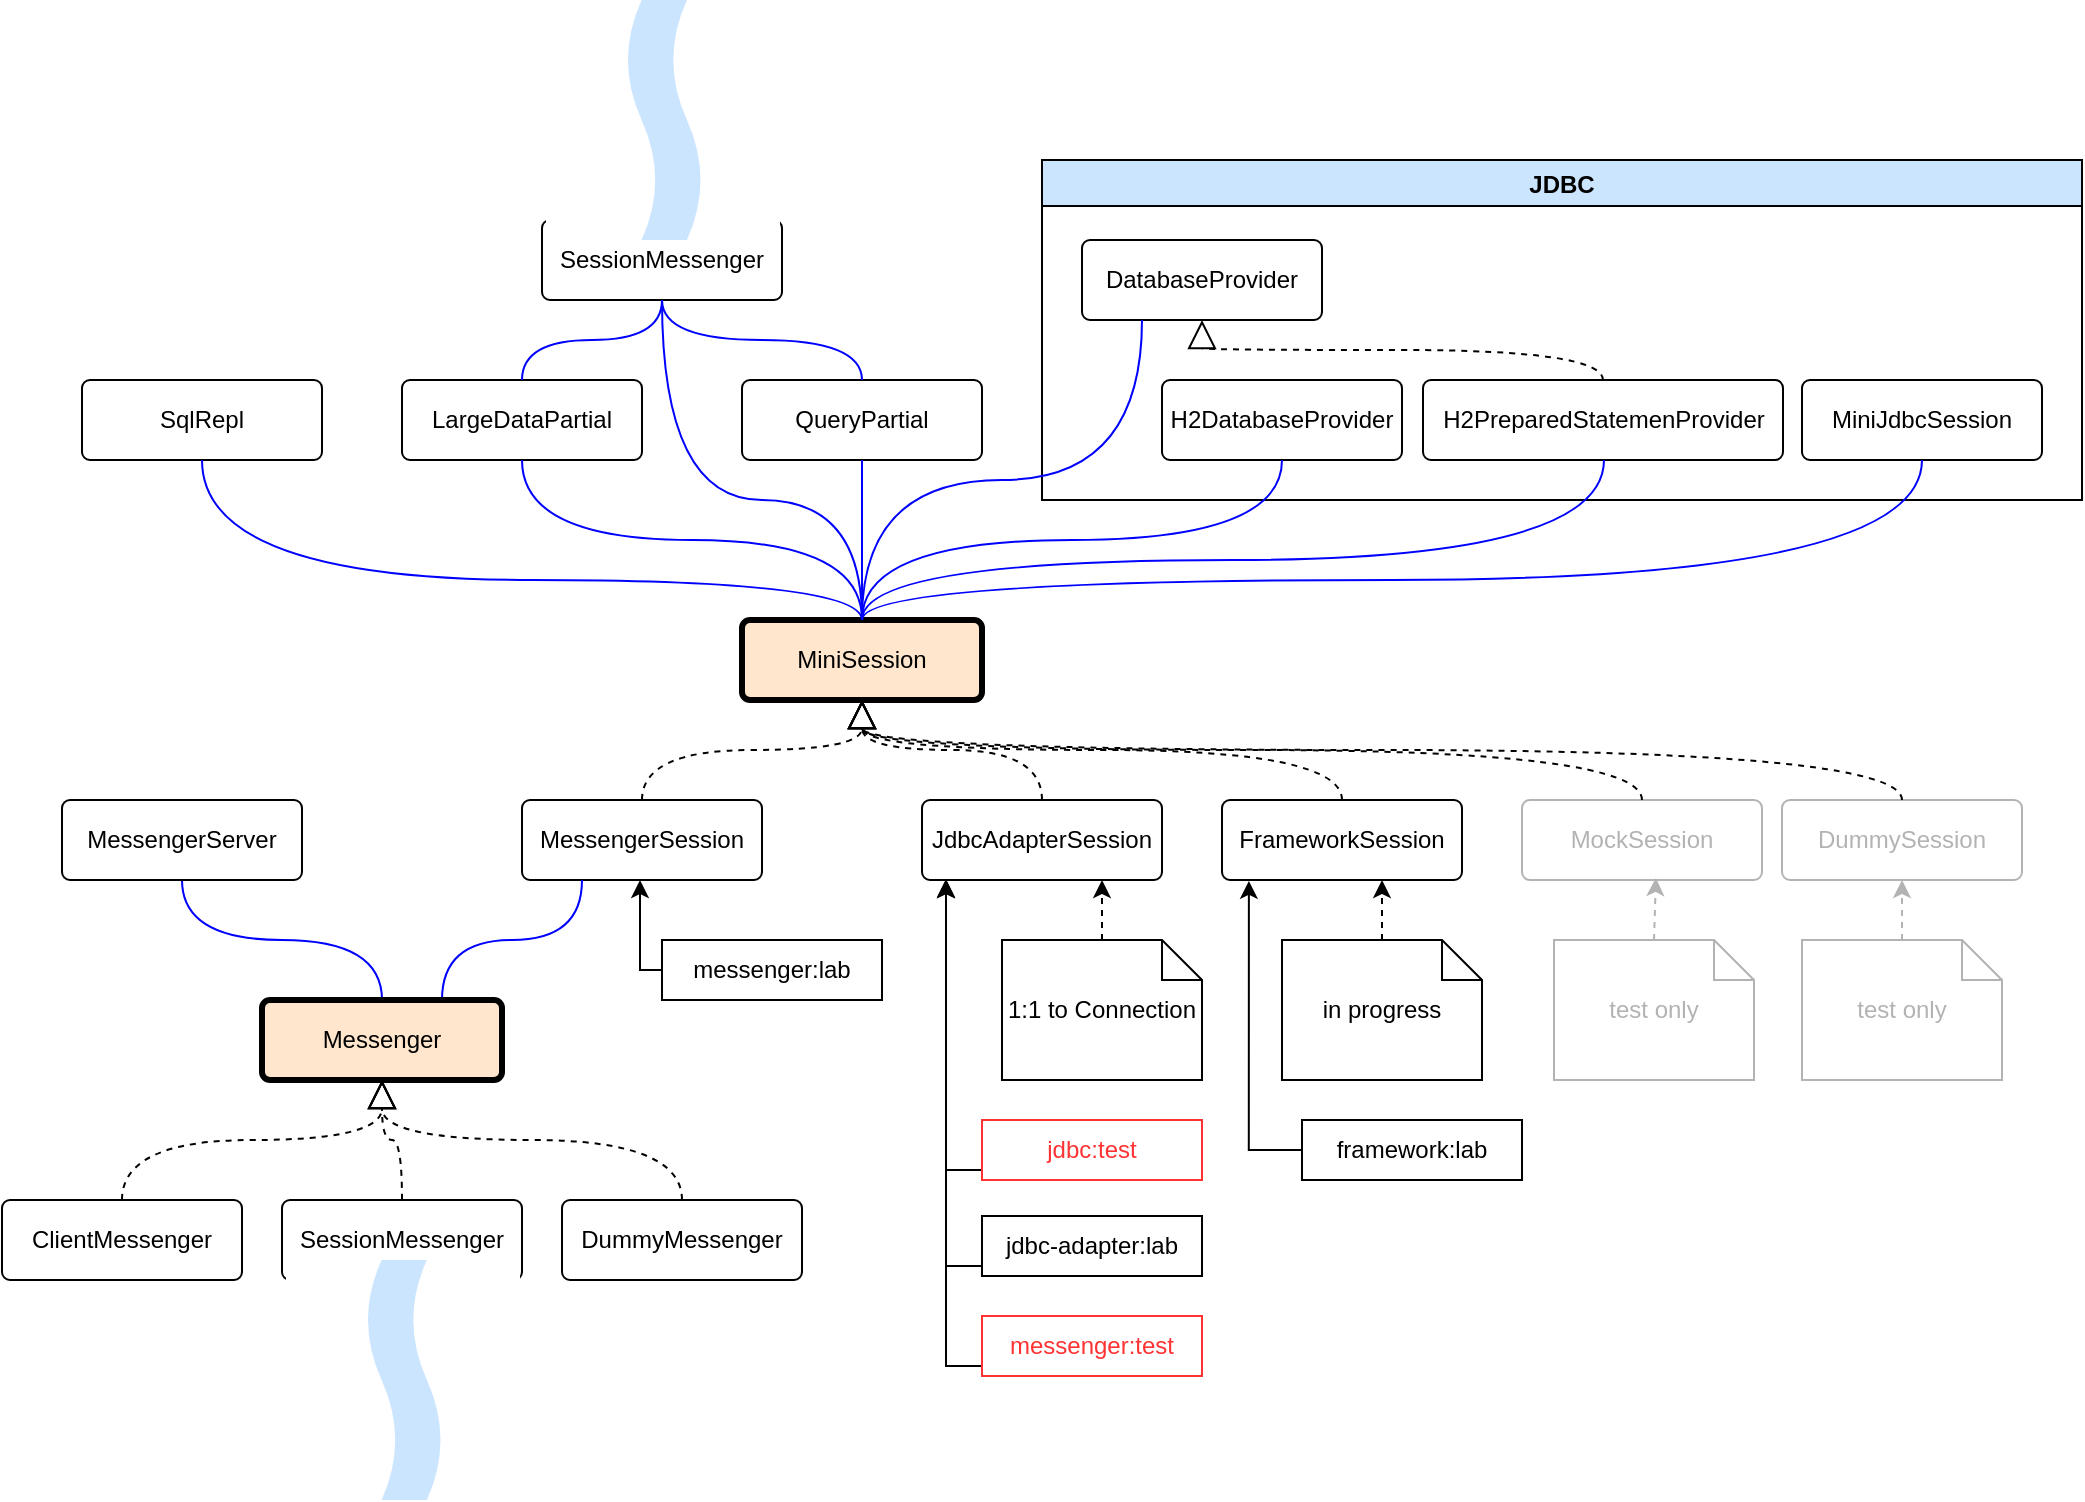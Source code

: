 <mxfile version="16.4.3" type="github"><diagram id="EOBIRkKme66a09g4L6xv" name="Page-1"><mxGraphModel dx="1335" dy="765" grid="1" gridSize="10" guides="1" tooltips="1" connect="1" arrows="1" fold="1" page="1" pageScale="1" pageWidth="827" pageHeight="1169" math="0" shadow="0"><root><mxCell id="0"/><mxCell id="1" parent="0"/><mxCell id="z5-O8VflFS5m4Pc8pgNd-1" value="MiniSession" style="rounded=1;arcSize=10;whiteSpace=wrap;html=1;align=center;strokeWidth=3;strokeColor=#000000;fillColor=#FFE6CC;" vertex="1" parent="1"><mxGeometry x="770" y="570" width="120" height="40" as="geometry"/></mxCell><mxCell id="z5-O8VflFS5m4Pc8pgNd-4" value="DummySession" style="rounded=1;arcSize=10;whiteSpace=wrap;html=1;align=center;fontColor=#B3B3B3;strokeColor=#B3B3B3;" vertex="1" parent="1"><mxGeometry x="1290" y="660" width="120" height="40" as="geometry"/></mxCell><mxCell id="z5-O8VflFS5m4Pc8pgNd-5" value="FrameworkSession" style="rounded=1;arcSize=10;whiteSpace=wrap;html=1;align=center;" vertex="1" parent="1"><mxGeometry x="1010" y="660" width="120" height="40" as="geometry"/></mxCell><mxCell id="z5-O8VflFS5m4Pc8pgNd-6" value="&lt;div&gt;JdbcAdapterSession&lt;/div&gt;" style="rounded=1;arcSize=10;whiteSpace=wrap;html=1;align=center;" vertex="1" parent="1"><mxGeometry x="860" y="660" width="120" height="40" as="geometry"/></mxCell><mxCell id="z5-O8VflFS5m4Pc8pgNd-7" value="&lt;div&gt;MessengerSession&lt;/div&gt;" style="rounded=1;arcSize=10;whiteSpace=wrap;html=1;align=center;" vertex="1" parent="1"><mxGeometry x="660" y="660" width="120" height="40" as="geometry"/></mxCell><mxCell id="z5-O8VflFS5m4Pc8pgNd-8" value="&lt;div&gt;MockSession&lt;/div&gt;" style="rounded=1;arcSize=10;whiteSpace=wrap;html=1;align=center;fontColor=#B3B3B3;strokeColor=#B3B3B3;" vertex="1" parent="1"><mxGeometry x="1160" y="660" width="120" height="40" as="geometry"/></mxCell><mxCell id="z5-O8VflFS5m4Pc8pgNd-9" value="" style="endArrow=block;dashed=1;endFill=0;endSize=12;html=1;rounded=0;fontColor=#B3B3B3;entryX=0.5;entryY=1;entryDx=0;entryDy=0;exitX=0.5;exitY=0;exitDx=0;exitDy=0;edgeStyle=orthogonalEdgeStyle;elbow=vertical;curved=1;" edge="1" parent="1" source="z5-O8VflFS5m4Pc8pgNd-5" target="z5-O8VflFS5m4Pc8pgNd-1"><mxGeometry width="160" relative="1" as="geometry"><mxPoint x="940" y="780" as="sourcePoint"/><mxPoint x="1100" y="780" as="targetPoint"/></mxGeometry></mxCell><mxCell id="z5-O8VflFS5m4Pc8pgNd-11" value="" style="endArrow=block;dashed=1;endFill=0;endSize=12;html=1;rounded=0;fontColor=#B3B3B3;entryX=0.5;entryY=1;entryDx=0;entryDy=0;exitX=0.5;exitY=0;exitDx=0;exitDy=0;edgeStyle=orthogonalEdgeStyle;elbow=vertical;curved=1;" edge="1" parent="1" source="z5-O8VflFS5m4Pc8pgNd-6" target="z5-O8VflFS5m4Pc8pgNd-1"><mxGeometry width="160" relative="1" as="geometry"><mxPoint x="840" y="500" as="sourcePoint"/><mxPoint x="840" y="500" as="targetPoint"/></mxGeometry></mxCell><mxCell id="z5-O8VflFS5m4Pc8pgNd-12" value="" style="endArrow=block;dashed=1;endFill=0;endSize=12;html=1;rounded=0;fontColor=#B3B3B3;entryX=0.5;entryY=1;entryDx=0;entryDy=0;exitX=0.5;exitY=0;exitDx=0;exitDy=0;edgeStyle=orthogonalEdgeStyle;elbow=vertical;curved=1;" edge="1" parent="1" source="z5-O8VflFS5m4Pc8pgNd-7" target="z5-O8VflFS5m4Pc8pgNd-1"><mxGeometry width="160" relative="1" as="geometry"><mxPoint x="970" y="500" as="sourcePoint"/><mxPoint x="970" y="500" as="targetPoint"/></mxGeometry></mxCell><mxCell id="z5-O8VflFS5m4Pc8pgNd-13" value="" style="endArrow=block;dashed=1;endFill=0;endSize=12;html=1;rounded=0;fontColor=#B3B3B3;exitX=0.5;exitY=0;exitDx=0;exitDy=0;edgeStyle=orthogonalEdgeStyle;elbow=vertical;curved=1;" edge="1" parent="1" source="z5-O8VflFS5m4Pc8pgNd-8" target="z5-O8VflFS5m4Pc8pgNd-1"><mxGeometry width="160" relative="1" as="geometry"><mxPoint x="880" y="830" as="sourcePoint"/><mxPoint x="1000" y="600" as="targetPoint"/></mxGeometry></mxCell><mxCell id="z5-O8VflFS5m4Pc8pgNd-14" value="" style="endArrow=block;dashed=1;endFill=0;endSize=12;html=1;rounded=0;fontColor=#B3B3B3;exitX=0.5;exitY=0;exitDx=0;exitDy=0;edgeStyle=orthogonalEdgeStyle;elbow=vertical;curved=1;entryX=0.5;entryY=1;entryDx=0;entryDy=0;" edge="1" parent="1" source="z5-O8VflFS5m4Pc8pgNd-4" target="z5-O8VflFS5m4Pc8pgNd-1"><mxGeometry width="160" relative="1" as="geometry"><mxPoint x="830" y="840" as="sourcePoint"/><mxPoint x="1000" y="600" as="targetPoint"/></mxGeometry></mxCell><mxCell id="z5-O8VflFS5m4Pc8pgNd-20" style="rounded=0;orthogonalLoop=1;jettySize=auto;html=1;exitX=0.5;exitY=0;exitDx=0;exitDy=0;exitPerimeter=0;entryX=0.5;entryY=1;entryDx=0;entryDy=0;fontColor=#000000;elbow=vertical;dashed=1;strokeColor=#B3B3B3;" edge="1" parent="1" source="z5-O8VflFS5m4Pc8pgNd-15" target="z5-O8VflFS5m4Pc8pgNd-4"><mxGeometry relative="1" as="geometry"/></mxCell><mxCell id="z5-O8VflFS5m4Pc8pgNd-15" value="test only" style="shape=note;size=20;whiteSpace=wrap;html=1;fontColor=#B3B3B3;strokeColor=#B3B3B3;" vertex="1" parent="1"><mxGeometry x="1300" y="730" width="100" height="70" as="geometry"/></mxCell><mxCell id="z5-O8VflFS5m4Pc8pgNd-21" style="rounded=0;orthogonalLoop=1;jettySize=auto;html=1;exitX=0.5;exitY=0;exitDx=0;exitDy=0;exitPerimeter=0;entryX=0.558;entryY=0.975;entryDx=0;entryDy=0;entryPerimeter=0;dashed=1;fontColor=#000000;elbow=vertical;strokeColor=#B3B3B3;" edge="1" parent="1" source="z5-O8VflFS5m4Pc8pgNd-17" target="z5-O8VflFS5m4Pc8pgNd-8"><mxGeometry relative="1" as="geometry"/></mxCell><mxCell id="z5-O8VflFS5m4Pc8pgNd-17" value="test only" style="shape=note;size=20;whiteSpace=wrap;html=1;fontColor=#B3B3B3;strokeColor=#B3B3B3;" vertex="1" parent="1"><mxGeometry x="1176" y="730" width="100" height="70" as="geometry"/></mxCell><mxCell id="z5-O8VflFS5m4Pc8pgNd-23" style="rounded=0;orthogonalLoop=1;jettySize=auto;html=1;dashed=1;fontColor=#000000;elbow=vertical;" edge="1" parent="1" source="z5-O8VflFS5m4Pc8pgNd-22"><mxGeometry relative="1" as="geometry"><mxPoint x="1090" y="700" as="targetPoint"/></mxGeometry></mxCell><mxCell id="z5-O8VflFS5m4Pc8pgNd-22" value="in progress" style="shape=note;size=20;whiteSpace=wrap;html=1;fontColor=#000000;strokeColor=#000000;" vertex="1" parent="1"><mxGeometry x="1040" y="730" width="100" height="70" as="geometry"/></mxCell><mxCell id="z5-O8VflFS5m4Pc8pgNd-24" style="rounded=0;orthogonalLoop=1;jettySize=auto;html=1;dashed=1;fontColor=#000000;elbow=vertical;entryX=0.75;entryY=1;entryDx=0;entryDy=0;" edge="1" parent="1" source="z5-O8VflFS5m4Pc8pgNd-25" target="z5-O8VflFS5m4Pc8pgNd-6"><mxGeometry relative="1" as="geometry"><mxPoint x="970" y="720" as="targetPoint"/></mxGeometry></mxCell><mxCell id="z5-O8VflFS5m4Pc8pgNd-25" value="1:1 to Connection" style="shape=note;size=20;whiteSpace=wrap;html=1;fontColor=#000000;strokeColor=#000000;" vertex="1" parent="1"><mxGeometry x="900" y="730" width="100" height="70" as="geometry"/></mxCell><mxCell id="z5-O8VflFS5m4Pc8pgNd-27" style="edgeStyle=orthogonalEdgeStyle;rounded=0;orthogonalLoop=1;jettySize=auto;html=1;fontColor=#000000;strokeColor=#000000;entryX=0.1;entryY=0.987;entryDx=0;entryDy=0;entryPerimeter=0;exitX=0;exitY=0.5;exitDx=0;exitDy=0;endArrow=classic;endFill=1;" edge="1" parent="1" source="z5-O8VflFS5m4Pc8pgNd-26" target="z5-O8VflFS5m4Pc8pgNd-6"><mxGeometry relative="1" as="geometry"><mxPoint x="840" y="845" as="targetPoint"/><Array as="points"><mxPoint x="872" y="845"/></Array></mxGeometry></mxCell><mxCell id="z5-O8VflFS5m4Pc8pgNd-26" value="jdbc:test" style="rounded=0;whiteSpace=wrap;html=1;fontColor=#FF3333;strokeColor=#FF3333;" vertex="1" parent="1"><mxGeometry x="890" y="820" width="110" height="30" as="geometry"/></mxCell><mxCell id="z5-O8VflFS5m4Pc8pgNd-29" style="edgeStyle=orthogonalEdgeStyle;rounded=0;orthogonalLoop=1;jettySize=auto;html=1;fontColor=#000000;strokeColor=#000000;exitX=0;exitY=0.5;exitDx=0;exitDy=0;endArrow=classic;endFill=1;" edge="1" parent="1" source="z5-O8VflFS5m4Pc8pgNd-30" target="z5-O8VflFS5m4Pc8pgNd-6"><mxGeometry relative="1" as="geometry"><mxPoint x="872" y="710" as="targetPoint"/><Array as="points"><mxPoint x="872" y="893"/></Array></mxGeometry></mxCell><mxCell id="z5-O8VflFS5m4Pc8pgNd-30" value="jdbc-adapter:lab" style="rounded=0;whiteSpace=wrap;html=1;fontColor=#000000;strokeColor=#000000;" vertex="1" parent="1"><mxGeometry x="890" y="868" width="110" height="30" as="geometry"/></mxCell><mxCell id="z5-O8VflFS5m4Pc8pgNd-32" style="edgeStyle=orthogonalEdgeStyle;rounded=0;orthogonalLoop=1;jettySize=auto;html=1;fontColor=#000000;strokeColor=#000000;exitX=0;exitY=0.5;exitDx=0;exitDy=0;entryX=0.092;entryY=1;entryDx=0;entryDy=0;entryPerimeter=0;endArrow=classic;endFill=1;" edge="1" parent="1" source="z5-O8VflFS5m4Pc8pgNd-33" target="z5-O8VflFS5m4Pc8pgNd-6"><mxGeometry relative="1" as="geometry"><mxPoint x="872" y="720" as="targetPoint"/><Array as="points"><mxPoint x="872" y="943"/></Array></mxGeometry></mxCell><mxCell id="z5-O8VflFS5m4Pc8pgNd-33" value="messenger:test" style="rounded=0;whiteSpace=wrap;html=1;fontColor=#FF3333;strokeColor=#FF3333;" vertex="1" parent="1"><mxGeometry x="890" y="918" width="110" height="30" as="geometry"/></mxCell><mxCell id="z5-O8VflFS5m4Pc8pgNd-37" style="edgeStyle=orthogonalEdgeStyle;rounded=0;orthogonalLoop=1;jettySize=auto;html=1;exitX=0;exitY=0.5;exitDx=0;exitDy=0;fontColor=#FF3333;endArrow=classic;endFill=1;strokeColor=#000000;entryX=0.112;entryY=1.011;entryDx=0;entryDy=0;entryPerimeter=0;" edge="1" parent="1" source="z5-O8VflFS5m4Pc8pgNd-38" target="z5-O8VflFS5m4Pc8pgNd-5"><mxGeometry relative="1" as="geometry"><mxPoint x="1023.28" y="710" as="targetPoint"/></mxGeometry></mxCell><mxCell id="z5-O8VflFS5m4Pc8pgNd-38" value="framework:lab" style="rounded=0;whiteSpace=wrap;html=1;fontColor=#000000;strokeColor=#000000;" vertex="1" parent="1"><mxGeometry x="1050" y="820" width="110" height="30" as="geometry"/></mxCell><mxCell id="z5-O8VflFS5m4Pc8pgNd-41" style="edgeStyle=orthogonalEdgeStyle;rounded=0;orthogonalLoop=1;jettySize=auto;html=1;fontColor=#FF3333;endArrow=classic;endFill=1;strokeColor=#000000;exitX=0;exitY=0.5;exitDx=0;exitDy=0;" edge="1" parent="1" source="z5-O8VflFS5m4Pc8pgNd-39" target="z5-O8VflFS5m4Pc8pgNd-7"><mxGeometry relative="1" as="geometry"><Array as="points"><mxPoint x="719" y="745"/></Array></mxGeometry></mxCell><mxCell id="z5-O8VflFS5m4Pc8pgNd-39" value="messenger:lab" style="rounded=0;whiteSpace=wrap;html=1;fontColor=#000000;strokeColor=#000000;" vertex="1" parent="1"><mxGeometry x="730" y="730" width="110" height="30" as="geometry"/></mxCell><mxCell id="z5-O8VflFS5m4Pc8pgNd-57" style="edgeStyle=orthogonalEdgeStyle;curved=1;rounded=0;orthogonalLoop=1;jettySize=auto;html=1;fontColor=#000000;endArrow=none;endFill=0;strokeColor=#0000FF;" edge="1" parent="1" source="z5-O8VflFS5m4Pc8pgNd-42" target="z5-O8VflFS5m4Pc8pgNd-55"><mxGeometry relative="1" as="geometry"/></mxCell><mxCell id="z5-O8VflFS5m4Pc8pgNd-58" style="edgeStyle=orthogonalEdgeStyle;curved=1;rounded=0;orthogonalLoop=1;jettySize=auto;html=1;entryX=0.25;entryY=1;entryDx=0;entryDy=0;fontColor=#000000;endArrow=none;endFill=0;strokeColor=#0000FF;exitX=0.75;exitY=0;exitDx=0;exitDy=0;" edge="1" parent="1" source="z5-O8VflFS5m4Pc8pgNd-42" target="z5-O8VflFS5m4Pc8pgNd-7"><mxGeometry relative="1" as="geometry"/></mxCell><mxCell id="z5-O8VflFS5m4Pc8pgNd-42" value="Messenger" style="rounded=1;arcSize=10;whiteSpace=wrap;html=1;align=center;strokeWidth=3;fillColor=#FFE6CC;" vertex="1" parent="1"><mxGeometry x="530" y="760" width="120" height="40" as="geometry"/></mxCell><mxCell id="z5-O8VflFS5m4Pc8pgNd-43" value="ClientMessenger" style="rounded=1;arcSize=10;whiteSpace=wrap;html=1;align=center;" vertex="1" parent="1"><mxGeometry x="400" y="860" width="120" height="40" as="geometry"/></mxCell><mxCell id="z5-O8VflFS5m4Pc8pgNd-44" value="SessionMessenger" style="rounded=1;arcSize=10;whiteSpace=wrap;html=1;align=center;" vertex="1" parent="1"><mxGeometry x="540" y="860" width="120" height="40" as="geometry"/></mxCell><mxCell id="z5-O8VflFS5m4Pc8pgNd-45" value="DummyMessenger" style="rounded=1;arcSize=10;whiteSpace=wrap;html=1;align=center;" vertex="1" parent="1"><mxGeometry x="680" y="860" width="120" height="40" as="geometry"/></mxCell><mxCell id="z5-O8VflFS5m4Pc8pgNd-49" value="" style="endArrow=block;dashed=1;endFill=0;endSize=12;html=1;rounded=0;fontColor=#B3B3B3;entryX=0.5;entryY=1;entryDx=0;entryDy=0;exitX=0.5;exitY=0;exitDx=0;exitDy=0;edgeStyle=orthogonalEdgeStyle;elbow=vertical;curved=1;" edge="1" parent="1" source="z5-O8VflFS5m4Pc8pgNd-43" target="z5-O8VflFS5m4Pc8pgNd-42"><mxGeometry width="160" relative="1" as="geometry"><mxPoint x="890" y="890" as="sourcePoint"/><mxPoint x="1120" y="830" as="targetPoint"/></mxGeometry></mxCell><mxCell id="z5-O8VflFS5m4Pc8pgNd-50" value="" style="endArrow=block;dashed=1;endFill=0;endSize=12;html=1;rounded=0;fontColor=#B3B3B3;edgeStyle=orthogonalEdgeStyle;elbow=vertical;curved=1;entryX=0.5;entryY=1;entryDx=0;entryDy=0;" edge="1" parent="1" source="z5-O8VflFS5m4Pc8pgNd-44" target="z5-O8VflFS5m4Pc8pgNd-42"><mxGeometry width="160" relative="1" as="geometry"><mxPoint x="380" y="890" as="sourcePoint"/><mxPoint x="510" y="820" as="targetPoint"/></mxGeometry></mxCell><mxCell id="z5-O8VflFS5m4Pc8pgNd-51" value="" style="endArrow=block;dashed=1;endFill=0;endSize=12;html=1;rounded=0;fontColor=#B3B3B3;exitX=0.5;exitY=0;exitDx=0;exitDy=0;edgeStyle=orthogonalEdgeStyle;elbow=vertical;curved=1;entryX=0.5;entryY=1;entryDx=0;entryDy=0;" edge="1" parent="1" source="z5-O8VflFS5m4Pc8pgNd-45" target="z5-O8VflFS5m4Pc8pgNd-42"><mxGeometry width="160" relative="1" as="geometry"><mxPoint x="390" y="900" as="sourcePoint"/><mxPoint x="510" y="820" as="targetPoint"/></mxGeometry></mxCell><mxCell id="z5-O8VflFS5m4Pc8pgNd-55" value="MessengerServer" style="rounded=1;arcSize=10;whiteSpace=wrap;html=1;align=center;" vertex="1" parent="1"><mxGeometry x="430" y="660" width="120" height="40" as="geometry"/></mxCell><mxCell id="z5-O8VflFS5m4Pc8pgNd-61" value="" style="rounded=0;whiteSpace=wrap;html=1;fontColor=#000000;strokeColor=none;strokeWidth=1;fillColor=#FFFFFF;" vertex="1" parent="1"><mxGeometry x="542" y="890" width="117" height="20" as="geometry"/></mxCell><mxCell id="z5-O8VflFS5m4Pc8pgNd-62" value="" style="shape=tape;whiteSpace=wrap;html=1;fontColor=#000000;strokeColor=none;strokeWidth=1;fillColor=#CCE5FF;direction=south;" vertex="1" parent="1"><mxGeometry x="582.25" y="890" width="37.75" height="120" as="geometry"/></mxCell><mxCell id="z5-O8VflFS5m4Pc8pgNd-63" value="SessionMessenger" style="rounded=1;arcSize=10;whiteSpace=wrap;html=1;align=center;" vertex="1" parent="1"><mxGeometry x="670" y="370" width="120" height="40" as="geometry"/></mxCell><mxCell id="z5-O8VflFS5m4Pc8pgNd-64" value="" style="rounded=0;whiteSpace=wrap;html=1;fontColor=#000000;strokeColor=none;strokeWidth=1;fillColor=#FFFFFF;" vertex="1" parent="1"><mxGeometry x="672" y="354" width="117" height="20" as="geometry"/></mxCell><mxCell id="z5-O8VflFS5m4Pc8pgNd-66" value="" style="shape=tape;whiteSpace=wrap;html=1;fontColor=#000000;strokeColor=none;strokeWidth=1;fillColor=#CCE5FF;direction=south;" vertex="1" parent="1"><mxGeometry x="712.25" y="260" width="37.75" height="120" as="geometry"/></mxCell><mxCell id="z5-O8VflFS5m4Pc8pgNd-73" value="LargeDataPartial" style="rounded=1;arcSize=10;whiteSpace=wrap;html=1;align=center;" vertex="1" parent="1"><mxGeometry x="600" y="450" width="120" height="40" as="geometry"/></mxCell><mxCell id="z5-O8VflFS5m4Pc8pgNd-74" value="QueryPartial" style="rounded=1;arcSize=10;whiteSpace=wrap;html=1;align=center;" vertex="1" parent="1"><mxGeometry x="770" y="450" width="120" height="40" as="geometry"/></mxCell><mxCell id="z5-O8VflFS5m4Pc8pgNd-75" value="SqlRepl" style="rounded=1;arcSize=10;whiteSpace=wrap;html=1;align=center;" vertex="1" parent="1"><mxGeometry x="440" y="450" width="120" height="40" as="geometry"/></mxCell><mxCell id="z5-O8VflFS5m4Pc8pgNd-76" value="JDBC" style="swimlane;fontColor=#000000;strokeColor=#000000;strokeWidth=1;fillColor=#CCE5FF;" vertex="1" parent="1"><mxGeometry x="920" y="340" width="520" height="170" as="geometry"/></mxCell><mxCell id="z5-O8VflFS5m4Pc8pgNd-68" value="DatabaseProvider" style="rounded=1;arcSize=10;whiteSpace=wrap;html=1;align=center;" vertex="1" parent="z5-O8VflFS5m4Pc8pgNd-76"><mxGeometry x="20" y="40" width="120" height="40" as="geometry"/></mxCell><mxCell id="z5-O8VflFS5m4Pc8pgNd-69" value="MiniJdbcSession" style="rounded=1;arcSize=10;whiteSpace=wrap;html=1;align=center;" vertex="1" parent="z5-O8VflFS5m4Pc8pgNd-76"><mxGeometry x="380" y="110" width="120" height="40" as="geometry"/></mxCell><mxCell id="z5-O8VflFS5m4Pc8pgNd-70" value="H2DatabaseProvider" style="rounded=1;arcSize=10;whiteSpace=wrap;html=1;align=center;" vertex="1" parent="z5-O8VflFS5m4Pc8pgNd-76"><mxGeometry x="60" y="110" width="120" height="40" as="geometry"/></mxCell><mxCell id="z5-O8VflFS5m4Pc8pgNd-71" value="&lt;div&gt;H2PreparedStatemenProvider&lt;/div&gt;" style="rounded=1;arcSize=10;whiteSpace=wrap;html=1;align=center;" vertex="1" parent="z5-O8VflFS5m4Pc8pgNd-76"><mxGeometry x="190.5" y="110" width="180" height="40" as="geometry"/></mxCell><mxCell id="z5-O8VflFS5m4Pc8pgNd-77" value="" style="endArrow=block;dashed=1;endFill=0;endSize=12;html=1;rounded=0;fontColor=#B3B3B3;exitX=0.5;exitY=0;exitDx=0;exitDy=0;edgeStyle=orthogonalEdgeStyle;elbow=vertical;curved=1;" edge="1" parent="z5-O8VflFS5m4Pc8pgNd-76" source="z5-O8VflFS5m4Pc8pgNd-71" target="z5-O8VflFS5m4Pc8pgNd-68"><mxGeometry width="160" relative="1" as="geometry"><mxPoint x="-190" y="330" as="sourcePoint"/><mxPoint x="170" y="80" as="targetPoint"/></mxGeometry></mxCell><mxCell id="z5-O8VflFS5m4Pc8pgNd-78" style="edgeStyle=orthogonalEdgeStyle;curved=1;rounded=0;orthogonalLoop=1;jettySize=auto;html=1;entryX=0.5;entryY=1;entryDx=0;entryDy=0;fontColor=#000000;endArrow=none;endFill=0;strokeColor=#0000FF;exitX=0.5;exitY=0;exitDx=0;exitDy=0;" edge="1" parent="1" source="z5-O8VflFS5m4Pc8pgNd-1" target="z5-O8VflFS5m4Pc8pgNd-70"><mxGeometry relative="1" as="geometry"><mxPoint x="630" y="770" as="sourcePoint"/><mxPoint x="700" y="710" as="targetPoint"/></mxGeometry></mxCell><mxCell id="z5-O8VflFS5m4Pc8pgNd-79" style="edgeStyle=orthogonalEdgeStyle;curved=1;rounded=0;orthogonalLoop=1;jettySize=auto;html=1;entryX=0.5;entryY=1;entryDx=0;entryDy=0;fontColor=#000000;endArrow=none;endFill=0;strokeColor=#0000FF;exitX=0.5;exitY=0;exitDx=0;exitDy=0;" edge="1" parent="1" source="z5-O8VflFS5m4Pc8pgNd-1" target="z5-O8VflFS5m4Pc8pgNd-71"><mxGeometry relative="1" as="geometry"><mxPoint x="840" y="580" as="sourcePoint"/><mxPoint x="1040" y="500" as="targetPoint"/><Array as="points"><mxPoint x="830" y="540"/><mxPoint x="1201" y="540"/><mxPoint x="1201" y="490"/></Array></mxGeometry></mxCell><mxCell id="z5-O8VflFS5m4Pc8pgNd-80" style="edgeStyle=orthogonalEdgeStyle;curved=1;rounded=0;orthogonalLoop=1;jettySize=auto;html=1;entryX=0.5;entryY=1;entryDx=0;entryDy=0;fontColor=#000000;endArrow=none;endFill=0;strokeColor=#0000FF;exitX=0.5;exitY=0;exitDx=0;exitDy=0;" edge="1" parent="1" source="z5-O8VflFS5m4Pc8pgNd-1" target="z5-O8VflFS5m4Pc8pgNd-69"><mxGeometry relative="1" as="geometry"><mxPoint x="860" y="560" as="sourcePoint"/><mxPoint x="1200.5" y="500" as="targetPoint"/><Array as="points"><mxPoint x="830" y="550"/><mxPoint x="1360" y="550"/></Array></mxGeometry></mxCell><mxCell id="z5-O8VflFS5m4Pc8pgNd-81" style="edgeStyle=orthogonalEdgeStyle;curved=1;rounded=0;orthogonalLoop=1;jettySize=auto;html=1;entryX=0.25;entryY=1;entryDx=0;entryDy=0;fontColor=#000000;endArrow=none;endFill=0;strokeColor=#0000FF;exitX=0.5;exitY=0;exitDx=0;exitDy=0;" edge="1" parent="1" source="z5-O8VflFS5m4Pc8pgNd-1" target="z5-O8VflFS5m4Pc8pgNd-68"><mxGeometry relative="1" as="geometry"><mxPoint x="850" y="590" as="sourcePoint"/><mxPoint x="1210.5" y="510" as="targetPoint"/><Array as="points"><mxPoint x="830" y="500"/><mxPoint x="970" y="500"/></Array></mxGeometry></mxCell><mxCell id="z5-O8VflFS5m4Pc8pgNd-83" style="edgeStyle=orthogonalEdgeStyle;curved=1;rounded=0;orthogonalLoop=1;jettySize=auto;html=1;entryX=0.5;entryY=1;entryDx=0;entryDy=0;fontColor=#000000;endArrow=none;endFill=0;strokeColor=#0000FF;exitX=0.5;exitY=0;exitDx=0;exitDy=0;" edge="1" parent="1" source="z5-O8VflFS5m4Pc8pgNd-1" target="z5-O8VflFS5m4Pc8pgNd-74"><mxGeometry relative="1" as="geometry"><mxPoint x="840" y="580" as="sourcePoint"/><mxPoint x="1050" y="500" as="targetPoint"/></mxGeometry></mxCell><mxCell id="z5-O8VflFS5m4Pc8pgNd-84" style="edgeStyle=orthogonalEdgeStyle;curved=1;rounded=0;orthogonalLoop=1;jettySize=auto;html=1;fontColor=#000000;endArrow=none;endFill=0;strokeColor=#0000FF;exitX=0.5;exitY=0;exitDx=0;exitDy=0;" edge="1" parent="1" source="z5-O8VflFS5m4Pc8pgNd-1" target="z5-O8VflFS5m4Pc8pgNd-73"><mxGeometry relative="1" as="geometry"><mxPoint x="850" y="590" as="sourcePoint"/><mxPoint x="1060" y="510" as="targetPoint"/></mxGeometry></mxCell><mxCell id="z5-O8VflFS5m4Pc8pgNd-85" style="edgeStyle=orthogonalEdgeStyle;curved=1;rounded=0;orthogonalLoop=1;jettySize=auto;html=1;fontColor=#000000;endArrow=none;endFill=0;strokeColor=#0000FF;exitX=0.5;exitY=0;exitDx=0;exitDy=0;entryX=0.5;entryY=1;entryDx=0;entryDy=0;" edge="1" parent="1" source="z5-O8VflFS5m4Pc8pgNd-1" target="z5-O8VflFS5m4Pc8pgNd-75"><mxGeometry relative="1" as="geometry"><mxPoint x="840" y="580" as="sourcePoint"/><mxPoint x="680" y="500" as="targetPoint"/><Array as="points"><mxPoint x="830" y="550"/><mxPoint x="500" y="550"/></Array></mxGeometry></mxCell><mxCell id="z5-O8VflFS5m4Pc8pgNd-88" style="edgeStyle=orthogonalEdgeStyle;curved=1;rounded=0;orthogonalLoop=1;jettySize=auto;html=1;fontColor=#000000;endArrow=none;endFill=0;strokeColor=#0000FF;entryX=0.5;entryY=1;entryDx=0;entryDy=0;exitX=0.5;exitY=0;exitDx=0;exitDy=0;" edge="1" parent="1" source="z5-O8VflFS5m4Pc8pgNd-1" target="z5-O8VflFS5m4Pc8pgNd-63"><mxGeometry relative="1" as="geometry"><mxPoint x="790" y="530" as="sourcePoint"/><mxPoint x="680" y="500" as="targetPoint"/><Array as="points"><mxPoint x="830" y="510"/><mxPoint x="730" y="510"/></Array></mxGeometry></mxCell><mxCell id="z5-O8VflFS5m4Pc8pgNd-89" style="edgeStyle=orthogonalEdgeStyle;curved=1;rounded=0;orthogonalLoop=1;jettySize=auto;html=1;fontColor=#000000;endArrow=none;endFill=0;strokeColor=#0000FF;entryX=0.5;entryY=1;entryDx=0;entryDy=0;" edge="1" parent="1" source="z5-O8VflFS5m4Pc8pgNd-73" target="z5-O8VflFS5m4Pc8pgNd-63"><mxGeometry relative="1" as="geometry"><mxPoint x="840" y="580" as="sourcePoint"/><mxPoint x="670" y="500" as="targetPoint"/></mxGeometry></mxCell><mxCell id="z5-O8VflFS5m4Pc8pgNd-90" style="edgeStyle=orthogonalEdgeStyle;curved=1;rounded=0;orthogonalLoop=1;jettySize=auto;html=1;fontColor=#000000;endArrow=none;endFill=0;strokeColor=#0000FF;exitX=0.5;exitY=0;exitDx=0;exitDy=0;" edge="1" parent="1" source="z5-O8VflFS5m4Pc8pgNd-74" target="z5-O8VflFS5m4Pc8pgNd-63"><mxGeometry relative="1" as="geometry"><mxPoint x="670" y="460" as="sourcePoint"/><mxPoint x="740" y="420" as="targetPoint"/></mxGeometry></mxCell></root></mxGraphModel></diagram></mxfile>
